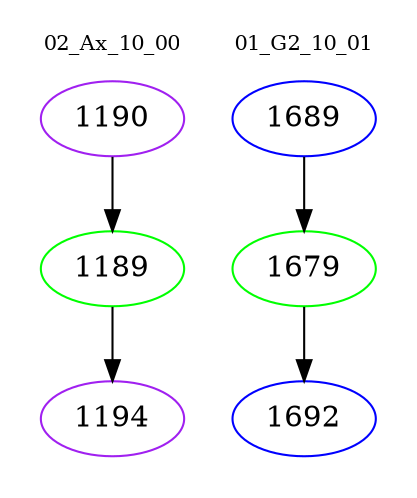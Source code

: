 digraph{
subgraph cluster_0 {
color = white
label = "02_Ax_10_00";
fontsize=10;
T0_1190 [label="1190", color="purple"]
T0_1190 -> T0_1189 [color="black"]
T0_1189 [label="1189", color="green"]
T0_1189 -> T0_1194 [color="black"]
T0_1194 [label="1194", color="purple"]
}
subgraph cluster_1 {
color = white
label = "01_G2_10_01";
fontsize=10;
T1_1689 [label="1689", color="blue"]
T1_1689 -> T1_1679 [color="black"]
T1_1679 [label="1679", color="green"]
T1_1679 -> T1_1692 [color="black"]
T1_1692 [label="1692", color="blue"]
}
}
